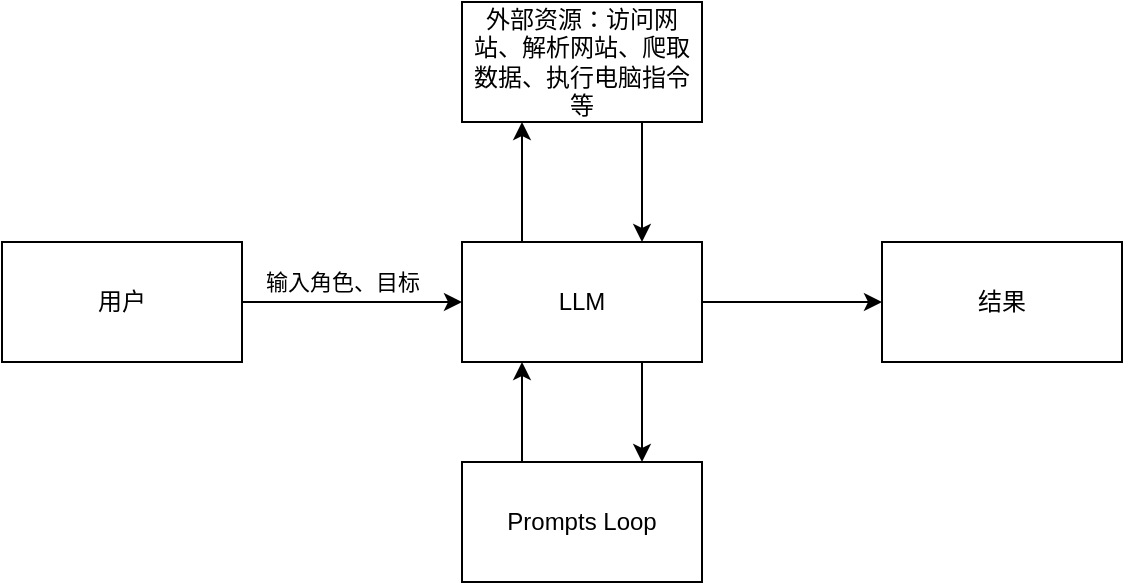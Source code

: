 <mxfile version="22.1.11" type="github">
  <diagram name="第 1 页" id="6qtlrhqvGVMhSLtM3vMk">
    <mxGraphModel dx="1364" dy="759" grid="0" gridSize="10" guides="1" tooltips="1" connect="1" arrows="1" fold="1" page="0" pageScale="1" pageWidth="827" pageHeight="1169" math="0" shadow="0">
      <root>
        <mxCell id="0" />
        <mxCell id="1" parent="0" />
        <mxCell id="L7mzPOr2K59sdlgm7kZd-14" style="edgeStyle=orthogonalEdgeStyle;rounded=0;orthogonalLoop=1;jettySize=auto;html=1;exitX=0.25;exitY=0;exitDx=0;exitDy=0;entryX=0.25;entryY=1;entryDx=0;entryDy=0;" edge="1" parent="1" source="L7mzPOr2K59sdlgm7kZd-10" target="L7mzPOr2K59sdlgm7kZd-11">
          <mxGeometry relative="1" as="geometry" />
        </mxCell>
        <mxCell id="L7mzPOr2K59sdlgm7kZd-10" value="Prompts Loop" style="rounded=0;whiteSpace=wrap;html=1;" vertex="1" parent="1">
          <mxGeometry x="290" y="290" width="120" height="60" as="geometry" />
        </mxCell>
        <mxCell id="L7mzPOr2K59sdlgm7kZd-13" style="edgeStyle=orthogonalEdgeStyle;rounded=0;orthogonalLoop=1;jettySize=auto;html=1;exitX=0.75;exitY=1;exitDx=0;exitDy=0;entryX=0.75;entryY=0;entryDx=0;entryDy=0;" edge="1" parent="1" source="L7mzPOr2K59sdlgm7kZd-11" target="L7mzPOr2K59sdlgm7kZd-10">
          <mxGeometry relative="1" as="geometry" />
        </mxCell>
        <mxCell id="L7mzPOr2K59sdlgm7kZd-18" style="edgeStyle=orthogonalEdgeStyle;rounded=0;orthogonalLoop=1;jettySize=auto;html=1;exitX=0.25;exitY=0;exitDx=0;exitDy=0;entryX=0.25;entryY=1;entryDx=0;entryDy=0;" edge="1" parent="1" source="L7mzPOr2K59sdlgm7kZd-11" target="L7mzPOr2K59sdlgm7kZd-17">
          <mxGeometry relative="1" as="geometry" />
        </mxCell>
        <mxCell id="L7mzPOr2K59sdlgm7kZd-21" style="edgeStyle=orthogonalEdgeStyle;rounded=0;orthogonalLoop=1;jettySize=auto;html=1;exitX=1;exitY=0.5;exitDx=0;exitDy=0;entryX=0;entryY=0.5;entryDx=0;entryDy=0;" edge="1" parent="1" source="L7mzPOr2K59sdlgm7kZd-11" target="L7mzPOr2K59sdlgm7kZd-20">
          <mxGeometry relative="1" as="geometry" />
        </mxCell>
        <mxCell id="L7mzPOr2K59sdlgm7kZd-11" value="LLM" style="rounded=0;whiteSpace=wrap;html=1;" vertex="1" parent="1">
          <mxGeometry x="290" y="180" width="120" height="60" as="geometry" />
        </mxCell>
        <mxCell id="L7mzPOr2K59sdlgm7kZd-15" style="edgeStyle=orthogonalEdgeStyle;rounded=0;orthogonalLoop=1;jettySize=auto;html=1;exitX=1;exitY=0.5;exitDx=0;exitDy=0;entryX=0;entryY=0.5;entryDx=0;entryDy=0;" edge="1" parent="1" source="L7mzPOr2K59sdlgm7kZd-12" target="L7mzPOr2K59sdlgm7kZd-11">
          <mxGeometry relative="1" as="geometry" />
        </mxCell>
        <mxCell id="L7mzPOr2K59sdlgm7kZd-16" value="输入角色、目标" style="edgeLabel;html=1;align=center;verticalAlign=middle;resizable=0;points=[];" vertex="1" connectable="0" parent="L7mzPOr2K59sdlgm7kZd-15">
          <mxGeometry x="-0.273" y="-1" relative="1" as="geometry">
            <mxPoint x="10" y="-11" as="offset" />
          </mxGeometry>
        </mxCell>
        <mxCell id="L7mzPOr2K59sdlgm7kZd-12" value="用户" style="rounded=0;whiteSpace=wrap;html=1;" vertex="1" parent="1">
          <mxGeometry x="60" y="180" width="120" height="60" as="geometry" />
        </mxCell>
        <mxCell id="L7mzPOr2K59sdlgm7kZd-19" style="edgeStyle=orthogonalEdgeStyle;rounded=0;orthogonalLoop=1;jettySize=auto;html=1;exitX=0.75;exitY=1;exitDx=0;exitDy=0;entryX=0.75;entryY=0;entryDx=0;entryDy=0;" edge="1" parent="1" source="L7mzPOr2K59sdlgm7kZd-17" target="L7mzPOr2K59sdlgm7kZd-11">
          <mxGeometry relative="1" as="geometry" />
        </mxCell>
        <mxCell id="L7mzPOr2K59sdlgm7kZd-17" value="外部资源：访问网站、解析网站、爬取数据、执行电脑指令等" style="rounded=0;whiteSpace=wrap;html=1;" vertex="1" parent="1">
          <mxGeometry x="290" y="60" width="120" height="60" as="geometry" />
        </mxCell>
        <mxCell id="L7mzPOr2K59sdlgm7kZd-20" value="结果" style="rounded=0;whiteSpace=wrap;html=1;" vertex="1" parent="1">
          <mxGeometry x="500" y="180" width="120" height="60" as="geometry" />
        </mxCell>
      </root>
    </mxGraphModel>
  </diagram>
</mxfile>
